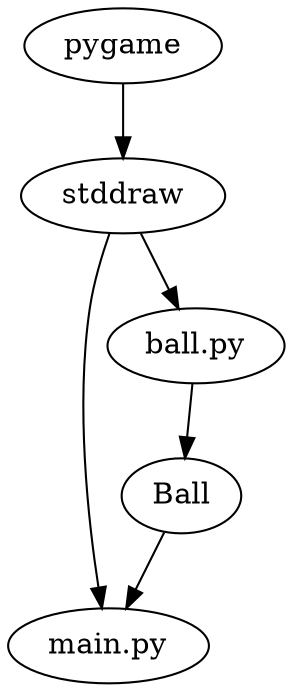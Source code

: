 digraph G
{
    main [label="main.py"];
    ball [label="ball.py"];
    pygame -> stddraw;
    stddraw -> main;
    stddraw -> ball;
    ball -> Ball;
    Ball -> main;
}